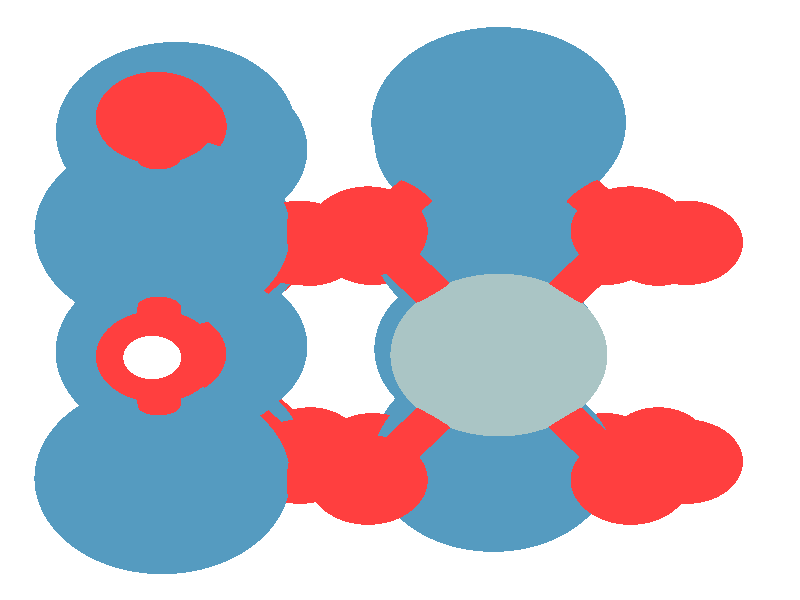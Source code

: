 #include "colors.inc"
#include "finish.inc"

global_settings {assumed_gamma 1 max_trace_level 6}
background {color White}
camera {perspective
  right -7.20*x up 7.20*y
  direction 50.00*z
  location <0,0,50.00> look_at <0,0,0>}
light_source {<  2.00,   3.00,  40.00> color White
  area_light <0.70, 0, 0>, <0, 0.70, 0>, 3, 3
  adaptive 1 jitter}

#declare simple = finish {phong 0.7}
#declare pale = finish {ambient .5 diffuse .85 roughness .001 specular 0.200 }
#declare intermediate = finish {ambient 0.3 diffuse 0.6 specular 0.10 roughness 0.04 }
#declare vmd = finish {ambient .0 diffuse .65 phong 0.1 phong_size 40. specular 0.500 }
#declare jmol = finish {ambient .2 diffuse .6 specular 1 roughness .001 metallic}
#declare ase2 = finish {ambient 0.05 brilliance 3 diffuse 0.6 metallic specular 0.70 roughness 0.04 reflection 0.15}
#declare ase3 = finish {ambient .15 brilliance 2 diffuse .6 metallic specular 1. roughness .001 reflection .0}
#declare glass = finish {ambient .05 diffuse .3 specular 1. roughness .001}
#declare glass2 = finish {ambient .0 diffuse .3 specular 1. reflection .25 roughness .001}
#declare Rcell = 0.100;
#declare Rbond = 0.200;

#macro atom(LOC, R, COL, TRANS, FIN)
  sphere{LOC, R texture{pigment{color COL transmit TRANS} finish{FIN}}}
#end
#macro constrain(LOC, R, COL, TRANS FIN)
union{torus{R, Rcell rotate 45*z texture{pigment{color COL transmit TRANS} finish{FIN}}}
      torus{R, Rcell rotate -45*z texture{pigment{color COL transmit TRANS} finish{FIN}}}
      translate LOC}
#end

atom(< -2.23,  -0.69,   0.00>, 0.26, rgb <1.00, 1.00, 1.00>, 0.0, ase3) // #0 
atom(<  0.93,   2.23, -12.97>, 0.56, rgb <1.00, 0.05, 0.05>, 0.0, ase3) // #1 
atom(<  0.93,  -0.69, -12.97>, 0.56, rgb <1.00, 0.05, 0.05>, 0.0, ase3) // #2 
atom(< -1.00,   0.77, -11.75>, 0.56, rgb <1.00, 0.05, 0.05>, 0.0, ase3) // #3 
atom(< -1.00,  -2.15, -11.75>, 0.56, rgb <1.00, 0.05, 0.05>, 0.0, ase3) // #4 
atom(<  2.87,   0.77, -11.75>, 0.56, rgb <1.00, 0.05, 0.05>, 0.0, ase3) // #5 
atom(<  2.87,  -2.15, -11.75>, 0.56, rgb <1.00, 0.05, 0.05>, 0.0, ase3) // #6 
atom(<  0.93,   2.23, -10.52>, 0.56, rgb <1.00, 0.05, 0.05>, 0.0, ase3) // #7 
atom(<  0.93,  -0.69, -10.52>, 0.56, rgb <1.00, 0.05, 0.05>, 0.0, ase3) // #8 
atom(< -2.23,   2.23,  -9.81>, 0.56, rgb <1.00, 0.05, 0.05>, 0.0, ase3) // #9 
atom(< -2.23,  -0.69,  -9.81>, 0.56, rgb <1.00, 0.05, 0.05>, 0.0, ase3) // #10 
atom(< -0.29,   0.77,  -8.59>, 0.56, rgb <1.00, 0.05, 0.05>, 0.0, ase3) // #11 
atom(< -0.29,  -2.15,  -8.59>, 0.56, rgb <1.00, 0.05, 0.05>, 0.0, ase3) // #12 
atom(<  2.16,   0.77,  -8.59>, 0.56, rgb <1.00, 0.05, 0.05>, 0.0, ase3) // #13 
atom(<  2.16,  -2.15,  -8.59>, 0.56, rgb <1.00, 0.05, 0.05>, 0.0, ase3) // #14 
atom(< -2.23,   2.23,  -7.36>, 0.56, rgb <1.00, 0.05, 0.05>, 0.0, ase3) // #15 
atom(< -2.23,  -0.69,  -7.36>, 0.56, rgb <1.00, 0.05, 0.05>, 0.0, ase3) // #16 
atom(<  0.93,   2.23,  -6.66>, 0.56, rgb <1.00, 0.05, 0.05>, 0.0, ase3) // #17 
atom(<  0.93,  -0.69,  -6.65>, 0.56, rgb <1.00, 0.05, 0.05>, 0.0, ase3) // #18 
atom(< -1.00,   0.76,  -5.41>, 0.56, rgb <1.00, 0.05, 0.05>, 0.0, ase3) // #19 
atom(< -1.00,  -2.15,  -5.41>, 0.56, rgb <1.00, 0.05, 0.05>, 0.0, ase3) // #20 
atom(<  2.86,   0.76,  -5.41>, 0.56, rgb <1.00, 0.05, 0.05>, 0.0, ase3) // #21 
atom(<  2.86,  -2.15,  -5.41>, 0.56, rgb <1.00, 0.05, 0.05>, 0.0, ase3) // #22 
atom(<  0.93,   2.23,  -4.24>, 0.56, rgb <1.00, 0.05, 0.05>, 0.0, ase3) // #23 
atom(<  0.93,  -0.69,  -4.21>, 0.56, rgb <1.00, 0.05, 0.05>, 0.0, ase3) // #24 
atom(< -2.23,   2.23,  -3.52>, 0.56, rgb <1.00, 0.05, 0.05>, 0.0, ase3) // #25 
atom(< -2.23,  -0.69,  -3.38>, 0.56, rgb <1.00, 0.05, 0.05>, 0.0, ase3) // #26 
atom(< -0.30,   0.86,  -2.09>, 0.56, rgb <1.00, 0.05, 0.05>, 0.0, ase3) // #27 
atom(< -0.30,  -2.25,  -2.09>, 0.56, rgb <1.00, 0.05, 0.05>, 0.0, ase3) // #28 
atom(<  2.16,   0.86,  -2.10>, 0.56, rgb <1.00, 0.05, 0.05>, 0.0, ase3) // #29 
atom(<  2.16,  -2.25,  -2.09>, 0.56, rgb <1.00, 0.05, 0.05>, 0.0, ase3) // #30 
atom(< -2.23,   2.23,  -0.96>, 0.56, rgb <1.00, 0.05, 0.05>, 0.0, ase3) // #31 
atom(< -2.23,  -0.69,  -0.97>, 0.56, rgb <1.00, 0.05, 0.05>, 0.0, ase3) // #32 
atom(< -2.23,   2.23, -11.75>, 1.20, rgb <0.09, 0.33, 0.53>, 0.0, ase3) // #33 
atom(< -2.23,  -0.69, -11.75>, 1.20, rgb <0.09, 0.33, 0.53>, 0.0, ase3) // #34 
atom(<  0.93,   0.77, -11.75>, 1.20, rgb <0.09, 0.33, 0.53>, 0.0, ase3) // #35 
atom(<  0.93,  -2.15, -11.75>, 1.20, rgb <0.09, 0.33, 0.53>, 0.0, ase3) // #36 
atom(< -2.23,   0.77,  -8.59>, 1.20, rgb <0.09, 0.33, 0.53>, 0.0, ase3) // #37 
atom(< -2.23,  -2.15,  -8.59>, 1.20, rgb <0.09, 0.33, 0.53>, 0.0, ase3) // #38 
atom(<  0.93,   2.23,  -8.59>, 1.20, rgb <0.09, 0.33, 0.53>, 0.0, ase3) // #39 
atom(<  0.93,  -0.69,  -8.59>, 1.20, rgb <0.09, 0.33, 0.53>, 0.0, ase3) // #40 
atom(< -2.23,   2.23,  -5.42>, 1.20, rgb <0.09, 0.33, 0.53>, 0.0, ase3) // #41 
atom(< -2.23,  -0.69,  -5.37>, 1.20, rgb <0.09, 0.33, 0.53>, 0.0, ase3) // #42 
atom(<  0.93,   0.77,  -5.46>, 1.20, rgb <0.09, 0.33, 0.53>, 0.0, ase3) // #43 
atom(<  0.93,  -2.15,  -5.46>, 1.20, rgb <0.09, 0.33, 0.53>, 0.0, ase3) // #44 
atom(< -2.23,   0.85,  -2.17>, 1.20, rgb <0.09, 0.33, 0.53>, 0.0, ase3) // #45 
atom(< -2.23,  -2.23,  -2.17>, 1.20, rgb <0.09, 0.33, 0.53>, 0.0, ase3) // #46 
atom(<  0.93,   2.23,  -2.40>, 1.20, rgb <0.09, 0.33, 0.53>, 0.0, ase3) // #47 
atom(<  0.93,  -0.69,  -2.26>, 1.02, rgb <0.40, 0.56, 0.56>, 0.0, ase3) // #48 
cylinder {< -2.23,  -0.69,  -0.97>, < -2.23,  -0.69,  -0.49>, Rbond texture{pigment {color rgb <1.00, 0.05, 0.05> transmit 0.0} finish{ase3}}}
cylinder {< -2.23,  -0.69,   0.00>, < -2.23,  -0.69,  -0.49>, Rbond texture{pigment {color rgb <1.00, 1.00, 1.00> transmit 0.0} finish{ase3}}}
cylinder {< -2.23,   2.23, -11.75>, < -1.62,   1.50, -11.75>, Rbond texture{pigment {color rgb <0.09, 0.33, 0.53> transmit 0.0} finish{ase3}}}
cylinder {< -1.00,   0.77, -11.75>, < -1.62,   1.50, -11.75>, Rbond texture{pigment {color rgb <1.00, 0.05, 0.05> transmit 0.0} finish{ase3}}}
cylinder {< -2.23,   2.23, -11.75>, < -2.23,   2.23, -10.78>, Rbond texture{pigment {color rgb <0.09, 0.33, 0.53> transmit 0.0} finish{ase3}}}
cylinder {< -2.23,   2.23,  -9.81>, < -2.23,   2.23, -10.78>, Rbond texture{pigment {color rgb <1.00, 0.05, 0.05> transmit 0.0} finish{ase3}}}
cylinder {< -2.23,  -0.69, -11.75>, < -1.62,   0.04, -11.75>, Rbond texture{pigment {color rgb <0.09, 0.33, 0.53> transmit 0.0} finish{ase3}}}
cylinder {< -1.00,   0.77, -11.75>, < -1.62,   0.04, -11.75>, Rbond texture{pigment {color rgb <1.00, 0.05, 0.05> transmit 0.0} finish{ase3}}}
cylinder {< -2.23,  -0.69, -11.75>, < -1.62,  -1.42, -11.75>, Rbond texture{pigment {color rgb <0.09, 0.33, 0.53> transmit 0.0} finish{ase3}}}
cylinder {< -1.00,  -2.15, -11.75>, < -1.62,  -1.42, -11.75>, Rbond texture{pigment {color rgb <1.00, 0.05, 0.05> transmit 0.0} finish{ase3}}}
cylinder {< -2.23,  -0.69, -11.75>, < -2.23,  -0.69, -10.78>, Rbond texture{pigment {color rgb <0.09, 0.33, 0.53> transmit 0.0} finish{ase3}}}
cylinder {< -2.23,  -0.69,  -9.81>, < -2.23,  -0.69, -10.78>, Rbond texture{pigment {color rgb <1.00, 0.05, 0.05> transmit 0.0} finish{ase3}}}
cylinder {<  0.93,   0.77, -11.75>, <  0.93,   1.50, -12.36>, Rbond texture{pigment {color rgb <0.09, 0.33, 0.53> transmit 0.0} finish{ase3}}}
cylinder {<  0.93,   2.23, -12.97>, <  0.93,   1.50, -12.36>, Rbond texture{pigment {color rgb <1.00, 0.05, 0.05> transmit 0.0} finish{ase3}}}
cylinder {<  0.93,   0.77, -11.75>, <  0.93,   0.04, -12.36>, Rbond texture{pigment {color rgb <0.09, 0.33, 0.53> transmit 0.0} finish{ase3}}}
cylinder {<  0.93,  -0.69, -12.97>, <  0.93,   0.04, -12.36>, Rbond texture{pigment {color rgb <1.00, 0.05, 0.05> transmit 0.0} finish{ase3}}}
cylinder {<  0.93,   0.77, -11.75>, < -0.04,   0.77, -11.75>, Rbond texture{pigment {color rgb <0.09, 0.33, 0.53> transmit 0.0} finish{ase3}}}
cylinder {< -1.00,   0.77, -11.75>, < -0.04,   0.77, -11.75>, Rbond texture{pigment {color rgb <1.00, 0.05, 0.05> transmit 0.0} finish{ase3}}}
cylinder {<  0.93,   0.77, -11.75>, <  1.90,   0.77, -11.75>, Rbond texture{pigment {color rgb <0.09, 0.33, 0.53> transmit 0.0} finish{ase3}}}
cylinder {<  2.87,   0.77, -11.75>, <  1.90,   0.77, -11.75>, Rbond texture{pigment {color rgb <1.00, 0.05, 0.05> transmit 0.0} finish{ase3}}}
cylinder {<  0.93,   0.77, -11.75>, <  0.93,   1.50, -11.13>, Rbond texture{pigment {color rgb <0.09, 0.33, 0.53> transmit 0.0} finish{ase3}}}
cylinder {<  0.93,   2.23, -10.52>, <  0.93,   1.50, -11.13>, Rbond texture{pigment {color rgb <1.00, 0.05, 0.05> transmit 0.0} finish{ase3}}}
cylinder {<  0.93,   0.77, -11.75>, <  0.93,   0.04, -11.13>, Rbond texture{pigment {color rgb <0.09, 0.33, 0.53> transmit 0.0} finish{ase3}}}
cylinder {<  0.93,  -0.69, -10.52>, <  0.93,   0.04, -11.13>, Rbond texture{pigment {color rgb <1.00, 0.05, 0.05> transmit 0.0} finish{ase3}}}
cylinder {<  0.93,  -2.15, -11.75>, <  0.93,  -1.42, -12.36>, Rbond texture{pigment {color rgb <0.09, 0.33, 0.53> transmit 0.0} finish{ase3}}}
cylinder {<  0.93,  -0.69, -12.97>, <  0.93,  -1.42, -12.36>, Rbond texture{pigment {color rgb <1.00, 0.05, 0.05> transmit 0.0} finish{ase3}}}
cylinder {<  0.93,  -2.15, -11.75>, < -0.04,  -2.15, -11.75>, Rbond texture{pigment {color rgb <0.09, 0.33, 0.53> transmit 0.0} finish{ase3}}}
cylinder {< -1.00,  -2.15, -11.75>, < -0.04,  -2.15, -11.75>, Rbond texture{pigment {color rgb <1.00, 0.05, 0.05> transmit 0.0} finish{ase3}}}
cylinder {<  0.93,  -2.15, -11.75>, <  1.90,  -2.15, -11.75>, Rbond texture{pigment {color rgb <0.09, 0.33, 0.53> transmit 0.0} finish{ase3}}}
cylinder {<  2.87,  -2.15, -11.75>, <  1.90,  -2.15, -11.75>, Rbond texture{pigment {color rgb <1.00, 0.05, 0.05> transmit 0.0} finish{ase3}}}
cylinder {<  0.93,  -2.15, -11.75>, <  0.93,  -1.42, -11.13>, Rbond texture{pigment {color rgb <0.09, 0.33, 0.53> transmit 0.0} finish{ase3}}}
cylinder {<  0.93,  -0.69, -10.52>, <  0.93,  -1.42, -11.13>, Rbond texture{pigment {color rgb <1.00, 0.05, 0.05> transmit 0.0} finish{ase3}}}
cylinder {< -2.23,   0.77,  -8.59>, < -2.23,   1.50,  -9.20>, Rbond texture{pigment {color rgb <0.09, 0.33, 0.53> transmit 0.0} finish{ase3}}}
cylinder {< -2.23,   2.23,  -9.81>, < -2.23,   1.50,  -9.20>, Rbond texture{pigment {color rgb <1.00, 0.05, 0.05> transmit 0.0} finish{ase3}}}
cylinder {< -2.23,   0.77,  -8.59>, < -2.23,   0.04,  -9.20>, Rbond texture{pigment {color rgb <0.09, 0.33, 0.53> transmit 0.0} finish{ase3}}}
cylinder {< -2.23,  -0.69,  -9.81>, < -2.23,   0.04,  -9.20>, Rbond texture{pigment {color rgb <1.00, 0.05, 0.05> transmit 0.0} finish{ase3}}}
cylinder {< -2.23,   0.77,  -8.59>, < -1.26,   0.77,  -8.59>, Rbond texture{pigment {color rgb <0.09, 0.33, 0.53> transmit 0.0} finish{ase3}}}
cylinder {< -0.29,   0.77,  -8.59>, < -1.26,   0.77,  -8.59>, Rbond texture{pigment {color rgb <1.00, 0.05, 0.05> transmit 0.0} finish{ase3}}}
cylinder {< -2.23,   0.77,  -8.59>, < -2.23,   1.50,  -7.97>, Rbond texture{pigment {color rgb <0.09, 0.33, 0.53> transmit 0.0} finish{ase3}}}
cylinder {< -2.23,   2.23,  -7.36>, < -2.23,   1.50,  -7.97>, Rbond texture{pigment {color rgb <1.00, 0.05, 0.05> transmit 0.0} finish{ase3}}}
cylinder {< -2.23,   0.77,  -8.59>, < -2.23,   0.04,  -7.97>, Rbond texture{pigment {color rgb <0.09, 0.33, 0.53> transmit 0.0} finish{ase3}}}
cylinder {< -2.23,  -0.69,  -7.36>, < -2.23,   0.04,  -7.97>, Rbond texture{pigment {color rgb <1.00, 0.05, 0.05> transmit 0.0} finish{ase3}}}
cylinder {< -2.23,  -2.15,  -8.59>, < -2.23,  -1.42,  -9.20>, Rbond texture{pigment {color rgb <0.09, 0.33, 0.53> transmit 0.0} finish{ase3}}}
cylinder {< -2.23,  -0.69,  -9.81>, < -2.23,  -1.42,  -9.20>, Rbond texture{pigment {color rgb <1.00, 0.05, 0.05> transmit 0.0} finish{ase3}}}
cylinder {< -2.23,  -2.15,  -8.59>, < -1.26,  -2.15,  -8.59>, Rbond texture{pigment {color rgb <0.09, 0.33, 0.53> transmit 0.0} finish{ase3}}}
cylinder {< -0.29,  -2.15,  -8.59>, < -1.26,  -2.15,  -8.59>, Rbond texture{pigment {color rgb <1.00, 0.05, 0.05> transmit 0.0} finish{ase3}}}
cylinder {< -2.23,  -2.15,  -8.59>, < -2.23,  -1.42,  -7.97>, Rbond texture{pigment {color rgb <0.09, 0.33, 0.53> transmit 0.0} finish{ase3}}}
cylinder {< -2.23,  -0.69,  -7.36>, < -2.23,  -1.42,  -7.97>, Rbond texture{pigment {color rgb <1.00, 0.05, 0.05> transmit 0.0} finish{ase3}}}
cylinder {<  0.93,   2.23,  -8.59>, <  0.93,   2.23,  -9.55>, Rbond texture{pigment {color rgb <0.09, 0.33, 0.53> transmit 0.0} finish{ase3}}}
cylinder {<  0.93,   2.23, -10.52>, <  0.93,   2.23,  -9.55>, Rbond texture{pigment {color rgb <1.00, 0.05, 0.05> transmit 0.0} finish{ase3}}}
cylinder {<  0.93,   2.23,  -8.59>, <  0.32,   1.50,  -8.59>, Rbond texture{pigment {color rgb <0.09, 0.33, 0.53> transmit 0.0} finish{ase3}}}
cylinder {< -0.29,   0.77,  -8.59>, <  0.32,   1.50,  -8.59>, Rbond texture{pigment {color rgb <1.00, 0.05, 0.05> transmit 0.0} finish{ase3}}}
cylinder {<  0.93,   2.23,  -8.59>, <  1.54,   1.50,  -8.59>, Rbond texture{pigment {color rgb <0.09, 0.33, 0.53> transmit 0.0} finish{ase3}}}
cylinder {<  2.16,   0.77,  -8.59>, <  1.54,   1.50,  -8.59>, Rbond texture{pigment {color rgb <1.00, 0.05, 0.05> transmit 0.0} finish{ase3}}}
cylinder {<  0.93,   2.23,  -8.59>, <  0.93,   2.23,  -7.62>, Rbond texture{pigment {color rgb <0.09, 0.33, 0.53> transmit 0.0} finish{ase3}}}
cylinder {<  0.93,   2.23,  -6.66>, <  0.93,   2.23,  -7.62>, Rbond texture{pigment {color rgb <1.00, 0.05, 0.05> transmit 0.0} finish{ase3}}}
cylinder {<  0.93,  -0.69,  -8.59>, <  0.93,  -0.69,  -9.55>, Rbond texture{pigment {color rgb <0.09, 0.33, 0.53> transmit 0.0} finish{ase3}}}
cylinder {<  0.93,  -0.69, -10.52>, <  0.93,  -0.69,  -9.55>, Rbond texture{pigment {color rgb <1.00, 0.05, 0.05> transmit 0.0} finish{ase3}}}
cylinder {<  0.93,  -0.69,  -8.59>, <  0.32,   0.04,  -8.59>, Rbond texture{pigment {color rgb <0.09, 0.33, 0.53> transmit 0.0} finish{ase3}}}
cylinder {< -0.29,   0.77,  -8.59>, <  0.32,   0.04,  -8.59>, Rbond texture{pigment {color rgb <1.00, 0.05, 0.05> transmit 0.0} finish{ase3}}}
cylinder {<  0.93,  -0.69,  -8.59>, <  0.32,  -1.42,  -8.59>, Rbond texture{pigment {color rgb <0.09, 0.33, 0.53> transmit 0.0} finish{ase3}}}
cylinder {< -0.29,  -2.15,  -8.59>, <  0.32,  -1.42,  -8.59>, Rbond texture{pigment {color rgb <1.00, 0.05, 0.05> transmit 0.0} finish{ase3}}}
cylinder {<  0.93,  -0.69,  -8.59>, <  1.54,   0.04,  -8.59>, Rbond texture{pigment {color rgb <0.09, 0.33, 0.53> transmit 0.0} finish{ase3}}}
cylinder {<  2.16,   0.77,  -8.59>, <  1.54,   0.04,  -8.59>, Rbond texture{pigment {color rgb <1.00, 0.05, 0.05> transmit 0.0} finish{ase3}}}
cylinder {<  0.93,  -0.69,  -8.59>, <  1.54,  -1.42,  -8.59>, Rbond texture{pigment {color rgb <0.09, 0.33, 0.53> transmit 0.0} finish{ase3}}}
cylinder {<  2.16,  -2.15,  -8.59>, <  1.54,  -1.42,  -8.59>, Rbond texture{pigment {color rgb <1.00, 0.05, 0.05> transmit 0.0} finish{ase3}}}
cylinder {<  0.93,  -0.69,  -8.59>, <  0.93,  -0.69,  -7.62>, Rbond texture{pigment {color rgb <0.09, 0.33, 0.53> transmit 0.0} finish{ase3}}}
cylinder {<  0.93,  -0.69,  -6.65>, <  0.93,  -0.69,  -7.62>, Rbond texture{pigment {color rgb <1.00, 0.05, 0.05> transmit 0.0} finish{ase3}}}
cylinder {< -2.23,   2.23,  -5.42>, < -2.23,   2.23,  -6.39>, Rbond texture{pigment {color rgb <0.09, 0.33, 0.53> transmit 0.0} finish{ase3}}}
cylinder {< -2.23,   2.23,  -7.36>, < -2.23,   2.23,  -6.39>, Rbond texture{pigment {color rgb <1.00, 0.05, 0.05> transmit 0.0} finish{ase3}}}
cylinder {< -2.23,   2.23,  -5.42>, < -1.61,   1.50,  -5.42>, Rbond texture{pigment {color rgb <0.09, 0.33, 0.53> transmit 0.0} finish{ase3}}}
cylinder {< -1.00,   0.76,  -5.41>, < -1.61,   1.50,  -5.42>, Rbond texture{pigment {color rgb <1.00, 0.05, 0.05> transmit 0.0} finish{ase3}}}
cylinder {< -2.23,   2.23,  -5.42>, < -2.23,   2.23,  -4.47>, Rbond texture{pigment {color rgb <0.09, 0.33, 0.53> transmit 0.0} finish{ase3}}}
cylinder {< -2.23,   2.23,  -3.52>, < -2.23,   2.23,  -4.47>, Rbond texture{pigment {color rgb <1.00, 0.05, 0.05> transmit 0.0} finish{ase3}}}
cylinder {< -2.23,  -0.69,  -5.37>, < -2.23,  -0.69,  -6.37>, Rbond texture{pigment {color rgb <0.09, 0.33, 0.53> transmit 0.0} finish{ase3}}}
cylinder {< -2.23,  -0.69,  -7.36>, < -2.23,  -0.69,  -6.37>, Rbond texture{pigment {color rgb <1.00, 0.05, 0.05> transmit 0.0} finish{ase3}}}
cylinder {< -2.23,  -0.69,  -5.37>, < -1.61,   0.04,  -5.39>, Rbond texture{pigment {color rgb <0.09, 0.33, 0.53> transmit 0.0} finish{ase3}}}
cylinder {< -1.00,   0.76,  -5.41>, < -1.61,   0.04,  -5.39>, Rbond texture{pigment {color rgb <1.00, 0.05, 0.05> transmit 0.0} finish{ase3}}}
cylinder {< -2.23,  -0.69,  -5.37>, < -1.61,  -1.42,  -5.39>, Rbond texture{pigment {color rgb <0.09, 0.33, 0.53> transmit 0.0} finish{ase3}}}
cylinder {< -1.00,  -2.15,  -5.41>, < -1.61,  -1.42,  -5.39>, Rbond texture{pigment {color rgb <1.00, 0.05, 0.05> transmit 0.0} finish{ase3}}}
cylinder {< -2.23,  -0.69,  -5.37>, < -2.23,  -0.69,  -4.37>, Rbond texture{pigment {color rgb <0.09, 0.33, 0.53> transmit 0.0} finish{ase3}}}
cylinder {< -2.23,  -0.69,  -3.38>, < -2.23,  -0.69,  -4.37>, Rbond texture{pigment {color rgb <1.00, 0.05, 0.05> transmit 0.0} finish{ase3}}}
cylinder {<  0.93,   0.77,  -5.46>, <  0.93,   1.50,  -6.06>, Rbond texture{pigment {color rgb <0.09, 0.33, 0.53> transmit 0.0} finish{ase3}}}
cylinder {<  0.93,   2.23,  -6.66>, <  0.93,   1.50,  -6.06>, Rbond texture{pigment {color rgb <1.00, 0.05, 0.05> transmit 0.0} finish{ase3}}}
cylinder {<  0.93,   0.77,  -5.46>, <  0.93,   0.04,  -6.06>, Rbond texture{pigment {color rgb <0.09, 0.33, 0.53> transmit 0.0} finish{ase3}}}
cylinder {<  0.93,  -0.69,  -6.65>, <  0.93,   0.04,  -6.06>, Rbond texture{pigment {color rgb <1.00, 0.05, 0.05> transmit 0.0} finish{ase3}}}
cylinder {<  0.93,   0.77,  -5.46>, < -0.03,   0.76,  -5.44>, Rbond texture{pigment {color rgb <0.09, 0.33, 0.53> transmit 0.0} finish{ase3}}}
cylinder {< -1.00,   0.76,  -5.41>, < -0.03,   0.76,  -5.44>, Rbond texture{pigment {color rgb <1.00, 0.05, 0.05> transmit 0.0} finish{ase3}}}
cylinder {<  0.93,   0.77,  -5.46>, <  1.90,   0.76,  -5.44>, Rbond texture{pigment {color rgb <0.09, 0.33, 0.53> transmit 0.0} finish{ase3}}}
cylinder {<  2.86,   0.76,  -5.41>, <  1.90,   0.76,  -5.44>, Rbond texture{pigment {color rgb <1.00, 0.05, 0.05> transmit 0.0} finish{ase3}}}
cylinder {<  0.93,   0.77,  -5.46>, <  0.93,   1.50,  -4.85>, Rbond texture{pigment {color rgb <0.09, 0.33, 0.53> transmit 0.0} finish{ase3}}}
cylinder {<  0.93,   2.23,  -4.24>, <  0.93,   1.50,  -4.85>, Rbond texture{pigment {color rgb <1.00, 0.05, 0.05> transmit 0.0} finish{ase3}}}
cylinder {<  0.93,   0.77,  -5.46>, <  0.93,   0.04,  -4.84>, Rbond texture{pigment {color rgb <0.09, 0.33, 0.53> transmit 0.0} finish{ase3}}}
cylinder {<  0.93,  -0.69,  -4.21>, <  0.93,   0.04,  -4.84>, Rbond texture{pigment {color rgb <1.00, 0.05, 0.05> transmit 0.0} finish{ase3}}}
cylinder {<  0.93,  -2.15,  -5.46>, <  0.93,  -1.42,  -6.06>, Rbond texture{pigment {color rgb <0.09, 0.33, 0.53> transmit 0.0} finish{ase3}}}
cylinder {<  0.93,  -0.69,  -6.65>, <  0.93,  -1.42,  -6.06>, Rbond texture{pigment {color rgb <1.00, 0.05, 0.05> transmit 0.0} finish{ase3}}}
cylinder {<  0.93,  -2.15,  -5.46>, < -0.03,  -2.15,  -5.44>, Rbond texture{pigment {color rgb <0.09, 0.33, 0.53> transmit 0.0} finish{ase3}}}
cylinder {< -1.00,  -2.15,  -5.41>, < -0.03,  -2.15,  -5.44>, Rbond texture{pigment {color rgb <1.00, 0.05, 0.05> transmit 0.0} finish{ase3}}}
cylinder {<  0.93,  -2.15,  -5.46>, <  1.90,  -2.15,  -5.44>, Rbond texture{pigment {color rgb <0.09, 0.33, 0.53> transmit 0.0} finish{ase3}}}
cylinder {<  2.86,  -2.15,  -5.41>, <  1.90,  -2.15,  -5.44>, Rbond texture{pigment {color rgb <1.00, 0.05, 0.05> transmit 0.0} finish{ase3}}}
cylinder {<  0.93,  -2.15,  -5.46>, <  0.93,  -1.42,  -4.84>, Rbond texture{pigment {color rgb <0.09, 0.33, 0.53> transmit 0.0} finish{ase3}}}
cylinder {<  0.93,  -0.69,  -4.21>, <  0.93,  -1.42,  -4.84>, Rbond texture{pigment {color rgb <1.00, 0.05, 0.05> transmit 0.0} finish{ase3}}}
cylinder {< -2.23,   0.85,  -2.17>, < -2.23,   1.54,  -2.84>, Rbond texture{pigment {color rgb <0.09, 0.33, 0.53> transmit 0.0} finish{ase3}}}
cylinder {< -2.23,   2.23,  -3.52>, < -2.23,   1.54,  -2.84>, Rbond texture{pigment {color rgb <1.00, 0.05, 0.05> transmit 0.0} finish{ase3}}}
cylinder {< -2.23,   0.85,  -2.17>, < -2.23,   0.08,  -2.77>, Rbond texture{pigment {color rgb <0.09, 0.33, 0.53> transmit 0.0} finish{ase3}}}
cylinder {< -2.23,  -0.69,  -3.38>, < -2.23,   0.08,  -2.77>, Rbond texture{pigment {color rgb <1.00, 0.05, 0.05> transmit 0.0} finish{ase3}}}
cylinder {< -2.23,   0.85,  -2.17>, < -1.26,   0.85,  -2.13>, Rbond texture{pigment {color rgb <0.09, 0.33, 0.53> transmit 0.0} finish{ase3}}}
cylinder {< -0.30,   0.86,  -2.09>, < -1.26,   0.85,  -2.13>, Rbond texture{pigment {color rgb <1.00, 0.05, 0.05> transmit 0.0} finish{ase3}}}
cylinder {< -2.23,   0.85,  -2.17>, < -2.23,   1.54,  -1.56>, Rbond texture{pigment {color rgb <0.09, 0.33, 0.53> transmit 0.0} finish{ase3}}}
cylinder {< -2.23,   2.23,  -0.96>, < -2.23,   1.54,  -1.56>, Rbond texture{pigment {color rgb <1.00, 0.05, 0.05> transmit 0.0} finish{ase3}}}
cylinder {< -2.23,   0.85,  -2.17>, < -2.23,   0.08,  -1.57>, Rbond texture{pigment {color rgb <0.09, 0.33, 0.53> transmit 0.0} finish{ase3}}}
cylinder {< -2.23,  -0.69,  -0.97>, < -2.23,   0.08,  -1.57>, Rbond texture{pigment {color rgb <1.00, 0.05, 0.05> transmit 0.0} finish{ase3}}}
cylinder {< -2.23,  -2.23,  -2.17>, < -2.23,  -1.46,  -2.77>, Rbond texture{pigment {color rgb <0.09, 0.33, 0.53> transmit 0.0} finish{ase3}}}
cylinder {< -2.23,  -0.69,  -3.38>, < -2.23,  -1.46,  -2.77>, Rbond texture{pigment {color rgb <1.00, 0.05, 0.05> transmit 0.0} finish{ase3}}}
cylinder {< -2.23,  -2.23,  -2.17>, < -1.26,  -2.24,  -2.13>, Rbond texture{pigment {color rgb <0.09, 0.33, 0.53> transmit 0.0} finish{ase3}}}
cylinder {< -0.30,  -2.25,  -2.09>, < -1.26,  -2.24,  -2.13>, Rbond texture{pigment {color rgb <1.00, 0.05, 0.05> transmit 0.0} finish{ase3}}}
cylinder {< -2.23,  -2.23,  -2.17>, < -2.23,  -1.46,  -1.57>, Rbond texture{pigment {color rgb <0.09, 0.33, 0.53> transmit 0.0} finish{ase3}}}
cylinder {< -2.23,  -0.69,  -0.97>, < -2.23,  -1.46,  -1.57>, Rbond texture{pigment {color rgb <1.00, 0.05, 0.05> transmit 0.0} finish{ase3}}}
cylinder {<  0.93,   2.23,  -2.40>, <  0.93,   2.23,  -3.32>, Rbond texture{pigment {color rgb <0.09, 0.33, 0.53> transmit 0.0} finish{ase3}}}
cylinder {<  0.93,   2.23,  -4.24>, <  0.93,   2.23,  -3.32>, Rbond texture{pigment {color rgb <1.00, 0.05, 0.05> transmit 0.0} finish{ase3}}}
cylinder {<  0.93,   2.23,  -2.40>, <  0.32,   1.55,  -2.25>, Rbond texture{pigment {color rgb <0.09, 0.33, 0.53> transmit 0.0} finish{ase3}}}
cylinder {< -0.30,   0.86,  -2.09>, <  0.32,   1.55,  -2.25>, Rbond texture{pigment {color rgb <1.00, 0.05, 0.05> transmit 0.0} finish{ase3}}}
cylinder {<  0.93,   2.23,  -2.40>, <  1.55,   1.55,  -2.25>, Rbond texture{pigment {color rgb <0.09, 0.33, 0.53> transmit 0.0} finish{ase3}}}
cylinder {<  2.16,   0.86,  -2.10>, <  1.55,   1.55,  -2.25>, Rbond texture{pigment {color rgb <1.00, 0.05, 0.05> transmit 0.0} finish{ase3}}}
cylinder {<  0.93,  -0.69,  -2.26>, <  0.93,  -0.69,  -3.24>, Rbond texture{pigment {color rgb <0.40, 0.56, 0.56> transmit 0.0} finish{ase3}}}
cylinder {<  0.93,  -0.69,  -4.21>, <  0.93,  -0.69,  -3.24>, Rbond texture{pigment {color rgb <1.00, 0.05, 0.05> transmit 0.0} finish{ase3}}}
cylinder {<  0.93,  -0.69,  -2.26>, <  0.32,   0.08,  -2.18>, Rbond texture{pigment {color rgb <0.40, 0.56, 0.56> transmit 0.0} finish{ase3}}}
cylinder {< -0.30,   0.86,  -2.09>, <  0.32,   0.08,  -2.18>, Rbond texture{pigment {color rgb <1.00, 0.05, 0.05> transmit 0.0} finish{ase3}}}
cylinder {<  0.93,  -0.69,  -2.26>, <  0.32,  -1.47,  -2.18>, Rbond texture{pigment {color rgb <0.40, 0.56, 0.56> transmit 0.0} finish{ase3}}}
cylinder {< -0.30,  -2.25,  -2.09>, <  0.32,  -1.47,  -2.18>, Rbond texture{pigment {color rgb <1.00, 0.05, 0.05> transmit 0.0} finish{ase3}}}
cylinder {<  0.93,  -0.69,  -2.26>, <  1.55,   0.08,  -2.18>, Rbond texture{pigment {color rgb <0.40, 0.56, 0.56> transmit 0.0} finish{ase3}}}
cylinder {<  2.16,   0.86,  -2.10>, <  1.55,   0.08,  -2.18>, Rbond texture{pigment {color rgb <1.00, 0.05, 0.05> transmit 0.0} finish{ase3}}}
cylinder {<  0.93,  -0.69,  -2.26>, <  1.55,  -1.47,  -2.18>, Rbond texture{pigment {color rgb <0.40, 0.56, 0.56> transmit 0.0} finish{ase3}}}
cylinder {<  2.16,  -2.25,  -2.09>, <  1.55,  -1.47,  -2.18>, Rbond texture{pigment {color rgb <1.00, 0.05, 0.05> transmit 0.0} finish{ase3}}}
